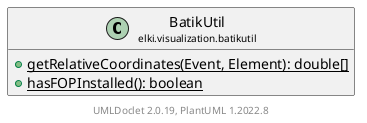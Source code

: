 @startuml
    remove .*\.(Instance|Par|Parameterizer|Factory)$
    set namespaceSeparator none
    hide empty fields
    hide empty methods

    class "<size:14>BatikUtil\n<size:10>elki.visualization.batikutil" as elki.visualization.batikutil.BatikUtil [[BatikUtil.html]] {
        {static} +getRelativeCoordinates(Event, Element): double[]
        {static} +hasFOPInstalled(): boolean
    }

    center footer UMLDoclet 2.0.19, PlantUML 1.2022.8
@enduml
